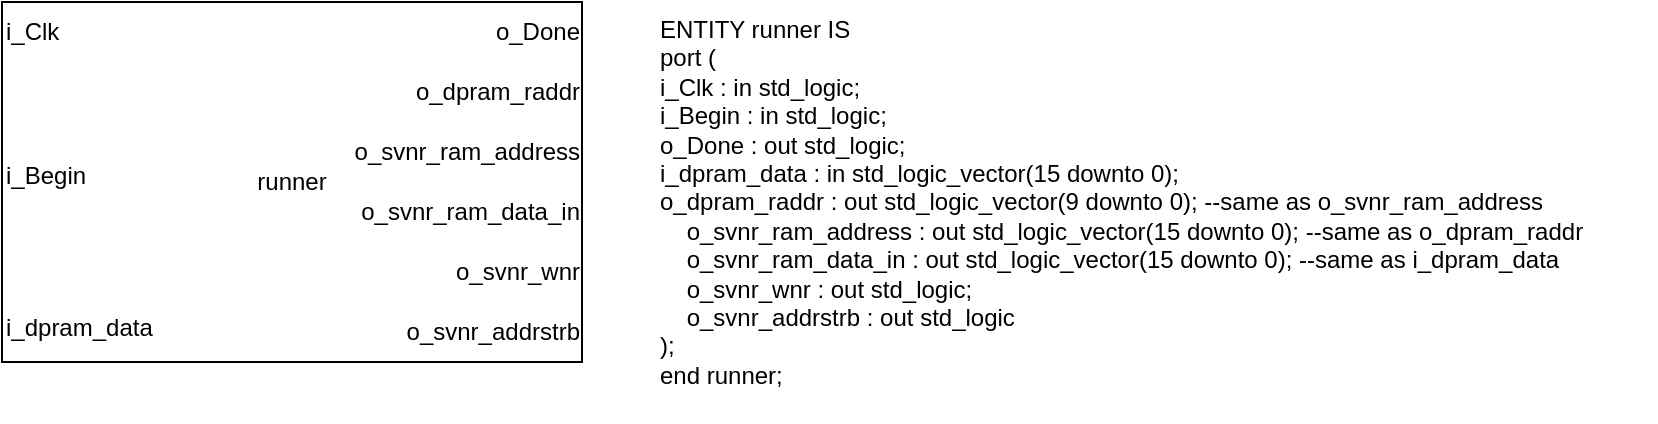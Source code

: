 <mxfile version="21.2.8" type="device">
  <diagram name="Seite-1" id="1DdBGCkQfgjVxy8bUu3-">
    <mxGraphModel dx="1031" dy="640" grid="1" gridSize="10" guides="1" tooltips="1" connect="1" arrows="1" fold="1" page="1" pageScale="1" pageWidth="827" pageHeight="1169" math="0" shadow="0">
      <root>
        <mxCell id="0" />
        <mxCell id="1" parent="0" />
        <mxCell id="zMHTvfGF6Z1yBa_t0Zt_-1" value="ENTITY runner IS&#xa;	port (&#xa;		i_Clk				: in std_logic;&#xa;		i_Begin				: in std_logic;&#xa;		o_Done				: out std_logic;&#xa;		i_dpram_data		: in std_logic_vector(15 downto 0);&#xa;		o_dpram_raddr		: out std_logic_vector(9 downto 0); --same as o_svnr_ram_address&#xa;    	o_svnr_ram_address	: out std_logic_vector(15 downto 0); --same as o_dpram_raddr&#xa;    	o_svnr_ram_data_in	: out std_logic_vector(15 downto 0); --same as i_dpram_data&#xa;    	o_svnr_wnr			: out std_logic;&#xa;    	o_svnr_addrstrb		: out std_logic&#xa;	);&#xa;end runner;" style="text;whiteSpace=wrap;html=1;" vertex="1" parent="1">
          <mxGeometry x="327" width="500" height="210" as="geometry" />
        </mxCell>
        <mxCell id="zMHTvfGF6Z1yBa_t0Zt_-2" value="" style="rounded=0;whiteSpace=wrap;html=1;" vertex="1" parent="1">
          <mxGeometry width="290" height="180" as="geometry" />
        </mxCell>
        <mxCell id="zMHTvfGF6Z1yBa_t0Zt_-3" value="i_Clk" style="text;html=1;align=left;verticalAlign=middle;resizable=0;points=[];autosize=1;strokeColor=none;fillColor=none;" vertex="1" parent="1">
          <mxGeometry width="50" height="30" as="geometry" />
        </mxCell>
        <mxCell id="zMHTvfGF6Z1yBa_t0Zt_-4" value="i_Begin" style="text;html=1;align=left;verticalAlign=middle;resizable=0;points=[];autosize=1;strokeColor=none;fillColor=none;" vertex="1" parent="1">
          <mxGeometry y="72" width="60" height="30" as="geometry" />
        </mxCell>
        <mxCell id="zMHTvfGF6Z1yBa_t0Zt_-5" value="i_dpram_data" style="text;html=1;align=left;verticalAlign=middle;resizable=0;points=[];autosize=1;strokeColor=none;fillColor=none;" vertex="1" parent="1">
          <mxGeometry y="148" width="100" height="30" as="geometry" />
        </mxCell>
        <mxCell id="zMHTvfGF6Z1yBa_t0Zt_-6" value="o_Done" style="text;html=1;align=right;verticalAlign=middle;resizable=0;points=[];autosize=1;strokeColor=none;fillColor=none;" vertex="1" parent="1">
          <mxGeometry x="220" width="70" height="30" as="geometry" />
        </mxCell>
        <mxCell id="zMHTvfGF6Z1yBa_t0Zt_-7" value="o_dpram_raddr" style="text;html=1;align=right;verticalAlign=middle;resizable=0;points=[];autosize=1;strokeColor=none;fillColor=none;" vertex="1" parent="1">
          <mxGeometry x="180" y="30" width="110" height="30" as="geometry" />
        </mxCell>
        <mxCell id="zMHTvfGF6Z1yBa_t0Zt_-8" value="o_svnr_ram_address" style="text;html=1;align=right;verticalAlign=middle;resizable=0;points=[];autosize=1;strokeColor=none;fillColor=none;" vertex="1" parent="1">
          <mxGeometry x="150" y="60" width="140" height="30" as="geometry" />
        </mxCell>
        <mxCell id="zMHTvfGF6Z1yBa_t0Zt_-9" value="runner" style="text;html=1;strokeColor=none;fillColor=none;align=center;verticalAlign=middle;whiteSpace=wrap;rounded=0;" vertex="1" parent="1">
          <mxGeometry x="115" y="75" width="60" height="30" as="geometry" />
        </mxCell>
        <mxCell id="zMHTvfGF6Z1yBa_t0Zt_-11" value="o_svnr_ram_data_in" style="text;html=1;align=right;verticalAlign=middle;resizable=0;points=[];autosize=1;strokeColor=none;fillColor=none;" vertex="1" parent="1">
          <mxGeometry x="160" y="90" width="130" height="30" as="geometry" />
        </mxCell>
        <mxCell id="zMHTvfGF6Z1yBa_t0Zt_-12" value="o_svnr_wnr" style="text;html=1;align=right;verticalAlign=middle;resizable=0;points=[];autosize=1;strokeColor=none;fillColor=none;" vertex="1" parent="1">
          <mxGeometry x="200" y="120" width="90" height="30" as="geometry" />
        </mxCell>
        <mxCell id="zMHTvfGF6Z1yBa_t0Zt_-14" value="o_svnr_addrstrb" style="text;html=1;align=right;verticalAlign=middle;resizable=0;points=[];autosize=1;strokeColor=none;fillColor=none;" vertex="1" parent="1">
          <mxGeometry x="180" y="150" width="110" height="30" as="geometry" />
        </mxCell>
      </root>
    </mxGraphModel>
  </diagram>
</mxfile>
